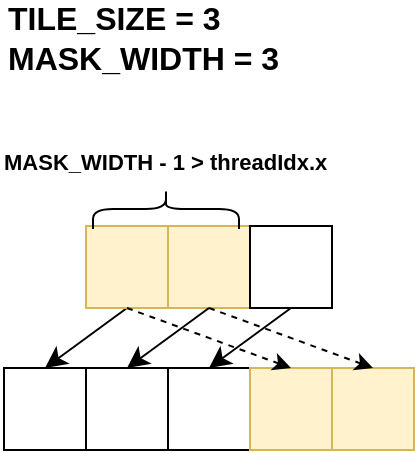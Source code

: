 <mxfile version="24.7.0" type="device">
  <diagram name="Page-1" id="YJvzxKiSzr7iSLRIedE6">
    <mxGraphModel dx="1064" dy="873" grid="0" gridSize="10" guides="1" tooltips="1" connect="1" arrows="1" fold="1" page="0" pageScale="1" pageWidth="850" pageHeight="1100" math="0" shadow="0">
      <root>
        <mxCell id="0" />
        <mxCell id="1" parent="0" />
        <mxCell id="UdTC_RlebHlB75Zyw_1m-23" style="edgeStyle=none;curved=1;rounded=0;orthogonalLoop=1;jettySize=auto;html=1;exitX=0.5;exitY=1;exitDx=0;exitDy=0;entryX=0.5;entryY=0;entryDx=0;entryDy=0;fontSize=12;startSize=8;endSize=8;" edge="1" parent="1" source="UdTC_RlebHlB75Zyw_1m-2" target="UdTC_RlebHlB75Zyw_1m-12">
          <mxGeometry relative="1" as="geometry" />
        </mxCell>
        <mxCell id="UdTC_RlebHlB75Zyw_1m-2" value="" style="whiteSpace=wrap;html=1;aspect=fixed;fillColor=#fff2cc;strokeColor=#d6b656;" vertex="1" parent="1">
          <mxGeometry x="-19" y="201" width="41" height="41" as="geometry" />
        </mxCell>
        <mxCell id="UdTC_RlebHlB75Zyw_1m-4" value="" style="whiteSpace=wrap;html=1;aspect=fixed;fillColor=#fff2cc;strokeColor=#d6b656;" vertex="1" parent="1">
          <mxGeometry x="22" y="201" width="41" height="41" as="geometry" />
        </mxCell>
        <mxCell id="UdTC_RlebHlB75Zyw_1m-5" value="" style="whiteSpace=wrap;html=1;aspect=fixed;" vertex="1" parent="1">
          <mxGeometry x="63" y="201" width="41" height="41" as="geometry" />
        </mxCell>
        <mxCell id="UdTC_RlebHlB75Zyw_1m-11" value="TILE_SIZE = 3&lt;div&gt;MASK_WIDTH = 3&lt;/div&gt;" style="text;html=1;align=left;verticalAlign=middle;whiteSpace=wrap;rounded=0;fontSize=16;fontStyle=1" vertex="1" parent="1">
          <mxGeometry x="-60" y="90" width="185.5" height="34" as="geometry" />
        </mxCell>
        <mxCell id="UdTC_RlebHlB75Zyw_1m-12" value="" style="whiteSpace=wrap;html=1;aspect=fixed;" vertex="1" parent="1">
          <mxGeometry x="-60" y="272" width="41" height="41" as="geometry" />
        </mxCell>
        <mxCell id="UdTC_RlebHlB75Zyw_1m-13" value="" style="whiteSpace=wrap;html=1;aspect=fixed;" vertex="1" parent="1">
          <mxGeometry x="-19" y="272" width="41" height="41" as="geometry" />
        </mxCell>
        <mxCell id="UdTC_RlebHlB75Zyw_1m-14" value="" style="whiteSpace=wrap;html=1;aspect=fixed;" vertex="1" parent="1">
          <mxGeometry x="22" y="272" width="41" height="41" as="geometry" />
        </mxCell>
        <mxCell id="UdTC_RlebHlB75Zyw_1m-15" value="" style="whiteSpace=wrap;html=1;aspect=fixed;fillColor=#fff2cc;strokeColor=#d6b656;" vertex="1" parent="1">
          <mxGeometry x="63" y="272" width="41" height="41" as="geometry" />
        </mxCell>
        <mxCell id="UdTC_RlebHlB75Zyw_1m-17" value="" style="whiteSpace=wrap;html=1;aspect=fixed;fillColor=#fff2cc;strokeColor=#d6b656;" vertex="1" parent="1">
          <mxGeometry x="104" y="272" width="41" height="41" as="geometry" />
        </mxCell>
        <mxCell id="UdTC_RlebHlB75Zyw_1m-24" style="edgeStyle=none;curved=1;rounded=0;orthogonalLoop=1;jettySize=auto;html=1;exitX=0.5;exitY=1;exitDx=0;exitDy=0;entryX=0.5;entryY=0;entryDx=0;entryDy=0;fontSize=12;startSize=8;endSize=8;" edge="1" parent="1" source="UdTC_RlebHlB75Zyw_1m-4" target="UdTC_RlebHlB75Zyw_1m-13">
          <mxGeometry relative="1" as="geometry">
            <mxPoint x="12" y="252" as="sourcePoint" />
            <mxPoint x="-29" y="282" as="targetPoint" />
          </mxGeometry>
        </mxCell>
        <mxCell id="UdTC_RlebHlB75Zyw_1m-25" style="edgeStyle=none;curved=1;rounded=0;orthogonalLoop=1;jettySize=auto;html=1;exitX=0.5;exitY=1;exitDx=0;exitDy=0;entryX=0.5;entryY=0;entryDx=0;entryDy=0;fontSize=12;startSize=8;endSize=8;" edge="1" parent="1" source="UdTC_RlebHlB75Zyw_1m-5" target="UdTC_RlebHlB75Zyw_1m-14">
          <mxGeometry relative="1" as="geometry">
            <mxPoint x="53" y="252" as="sourcePoint" />
            <mxPoint x="12" y="282" as="targetPoint" />
          </mxGeometry>
        </mxCell>
        <mxCell id="UdTC_RlebHlB75Zyw_1m-26" style="edgeStyle=none;curved=1;rounded=0;orthogonalLoop=1;jettySize=auto;html=1;exitX=0.5;exitY=1;exitDx=0;exitDy=0;entryX=0.5;entryY=0;entryDx=0;entryDy=0;fontSize=12;dashed=1;" edge="1" parent="1" source="UdTC_RlebHlB75Zyw_1m-2" target="UdTC_RlebHlB75Zyw_1m-15">
          <mxGeometry relative="1" as="geometry">
            <mxPoint x="12" y="252" as="sourcePoint" />
            <mxPoint x="-29" y="282" as="targetPoint" />
          </mxGeometry>
        </mxCell>
        <mxCell id="UdTC_RlebHlB75Zyw_1m-27" style="edgeStyle=none;curved=1;rounded=0;orthogonalLoop=1;jettySize=auto;html=1;exitX=0.5;exitY=1;exitDx=0;exitDy=0;entryX=0.5;entryY=0;entryDx=0;entryDy=0;fontSize=12;dashed=1;" edge="1" parent="1" source="UdTC_RlebHlB75Zyw_1m-4" target="UdTC_RlebHlB75Zyw_1m-17">
          <mxGeometry relative="1" as="geometry">
            <mxPoint x="12" y="252" as="sourcePoint" />
            <mxPoint x="94" y="282" as="targetPoint" />
          </mxGeometry>
        </mxCell>
        <mxCell id="UdTC_RlebHlB75Zyw_1m-29" value="" style="shape=curlyBracket;whiteSpace=wrap;html=1;rounded=1;flipH=1;labelPosition=right;verticalLabelPosition=middle;align=left;verticalAlign=middle;rotation=-90;" vertex="1" parent="1">
          <mxGeometry x="11" y="156" width="20" height="73" as="geometry" />
        </mxCell>
        <mxCell id="UdTC_RlebHlB75Zyw_1m-31" value="&lt;div&gt;&lt;font style=&quot;font-size: 11px;&quot;&gt;MASK_WIDTH - 1 &amp;gt; threadIdx.x&lt;/font&gt;&lt;/div&gt;" style="text;html=1;align=left;verticalAlign=middle;whiteSpace=wrap;rounded=0;fontSize=16;fontStyle=1" vertex="1" parent="1">
          <mxGeometry x="-62" y="150" width="174" height="34" as="geometry" />
        </mxCell>
      </root>
    </mxGraphModel>
  </diagram>
</mxfile>
